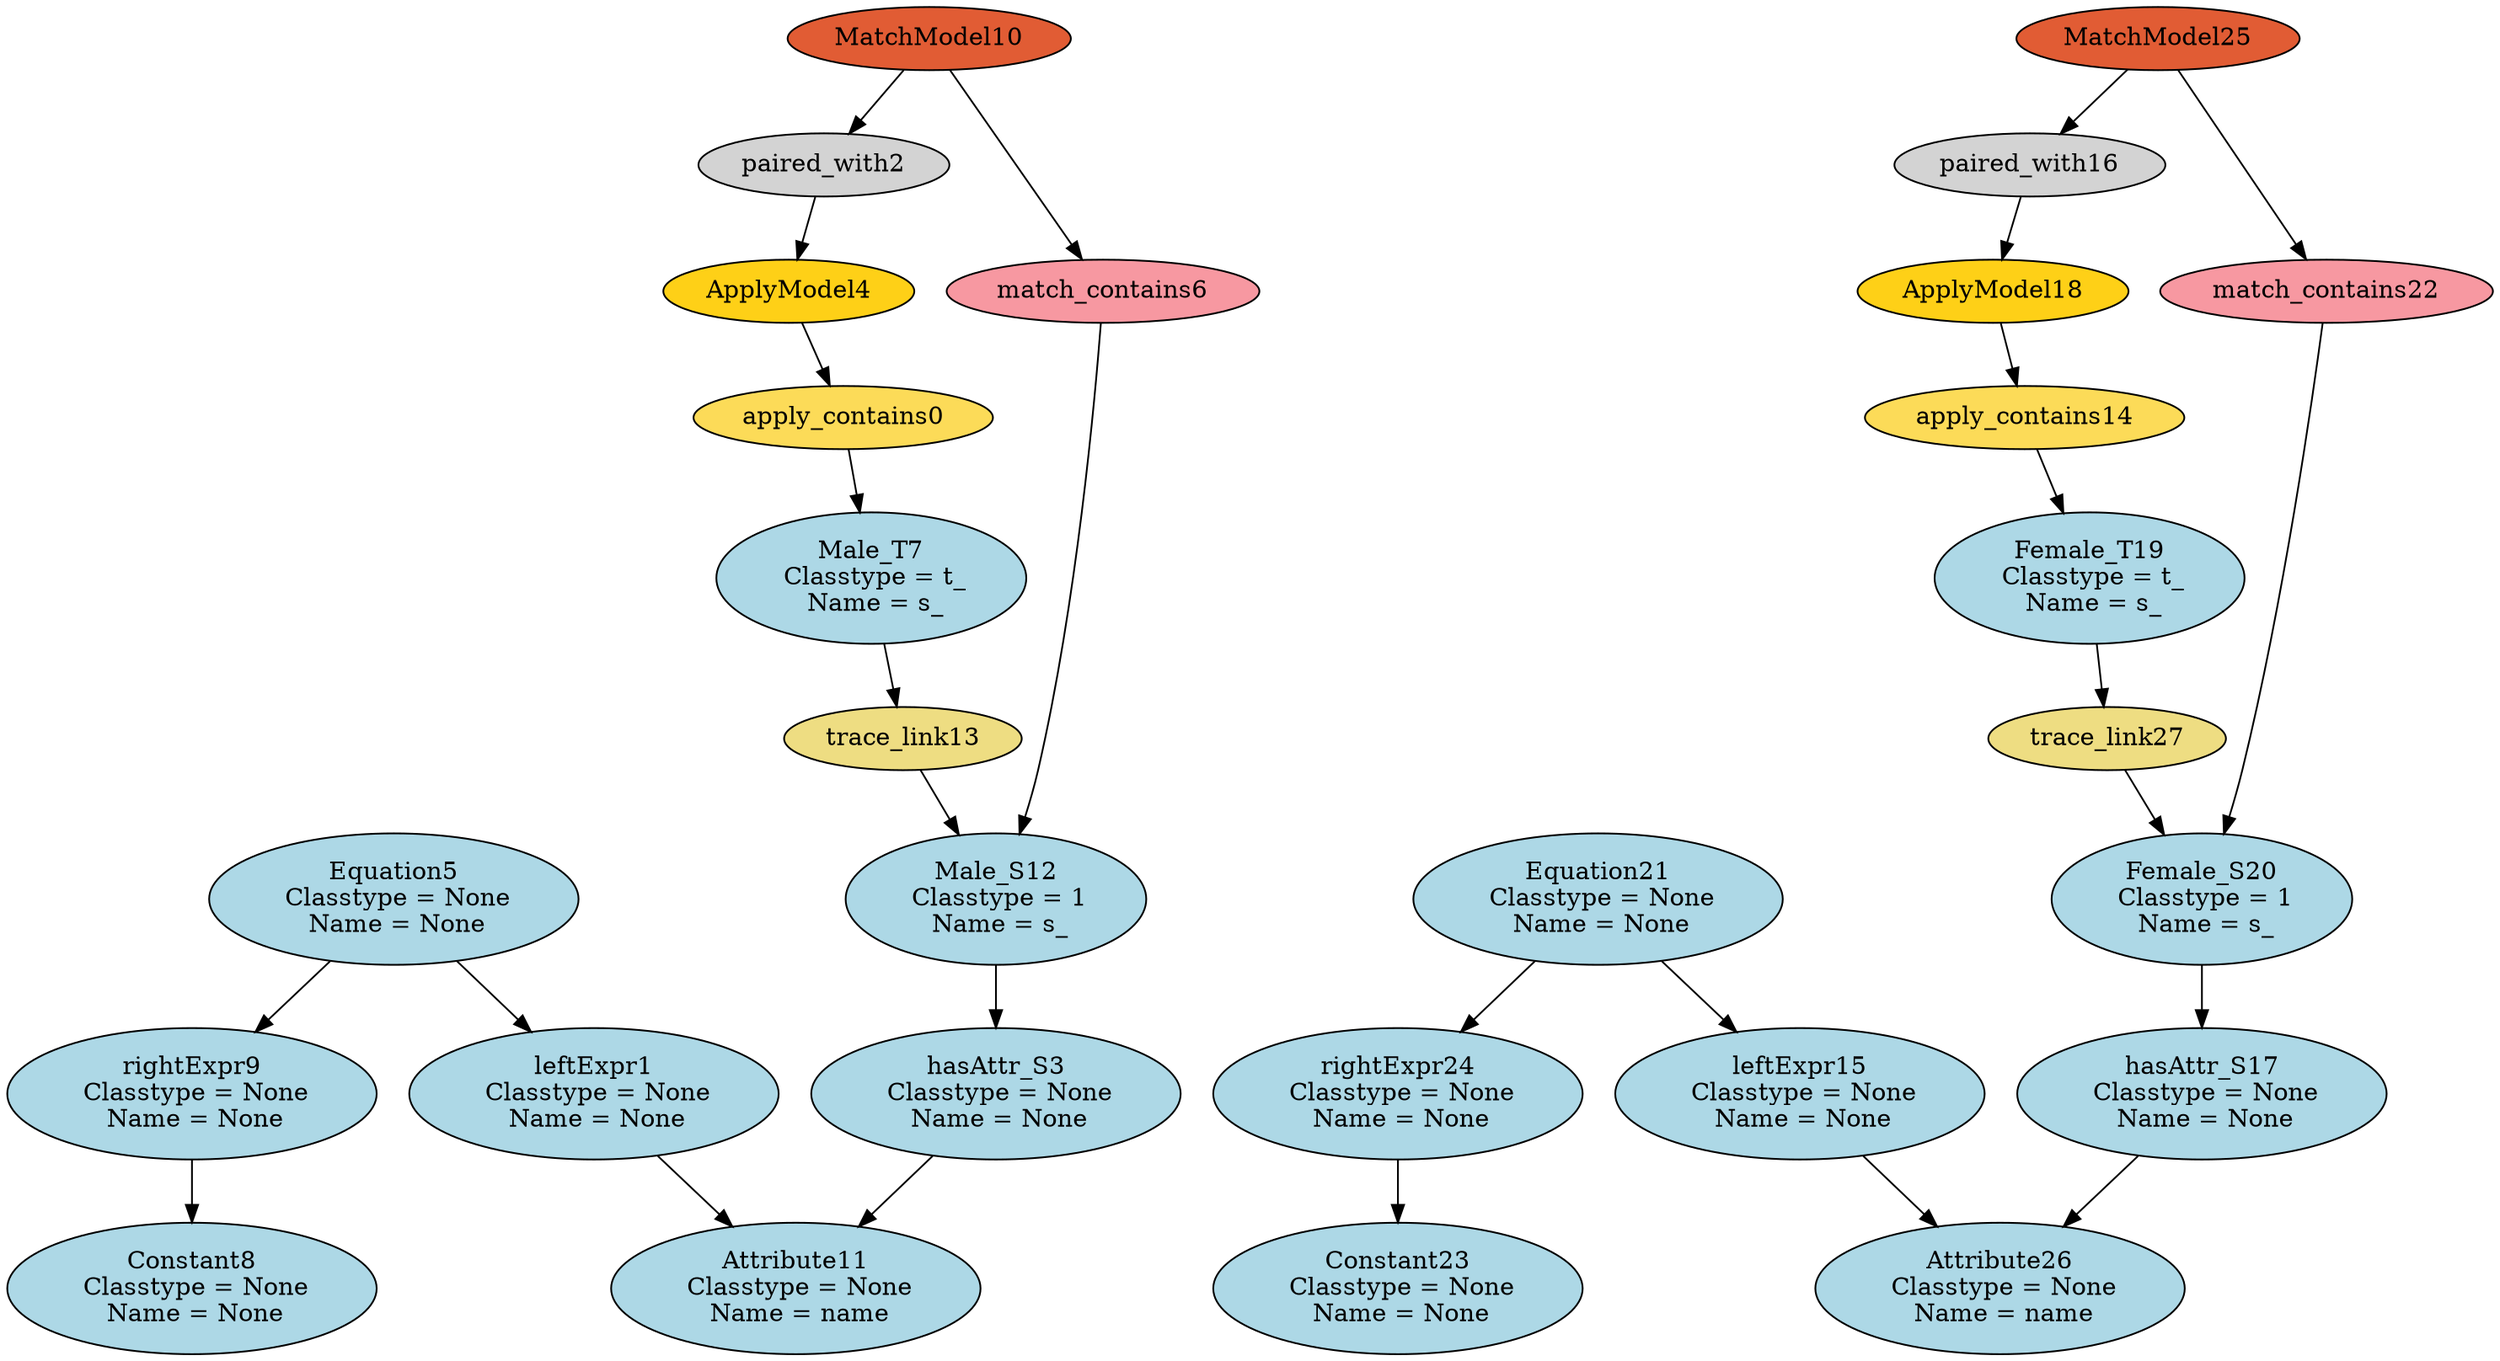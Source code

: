 digraph HEmptyPathCondition_HM2M_HF2F {
apply_contains0 [style=filled, fillcolor="#FCDB58"];
"leftExpr1\n Classtype = None\n Name = None" [style=filled, fillcolor=lightblue];
paired_with2 [style=filled, fillcolor=lightgray];
"hasAttr_S3\n Classtype = None\n Name = None" [style=filled, fillcolor=lightblue];
ApplyModel4 [style=filled, fillcolor="#FED017"];
"Equation5\n Classtype = None\n Name = None" [style=filled, fillcolor=lightblue];
match_contains6 [style=filled, fillcolor="#F798A1"];
"Male_T7\n Classtype = t_\n Name = s_" [style=filled, fillcolor=lightblue];
"Constant8\n Classtype = None\n Name = None" [style=filled, fillcolor=lightblue];
"rightExpr9\n Classtype = None\n Name = None" [style=filled, fillcolor=lightblue];
MatchModel10 [style=filled, fillcolor="#E15C34"];
"Attribute11\n Classtype = None\n Name = name" [style=filled, fillcolor=lightblue];
"Male_S12\n Classtype = 1\n Name = s_" [style=filled, fillcolor=lightblue];
trace_link13 [style=filled, fillcolor=lightgoldenrod];
apply_contains14 [style=filled, fillcolor="#FCDB58"];
"leftExpr15\n Classtype = None\n Name = None" [style=filled, fillcolor=lightblue];
paired_with16 [style=filled, fillcolor=lightgray];
"hasAttr_S17\n Classtype = None\n Name = None" [style=filled, fillcolor=lightblue];
ApplyModel18 [style=filled, fillcolor="#FED017"];
"Female_T19\n Classtype = t_\n Name = s_" [style=filled, fillcolor=lightblue];
"Female_S20\n Classtype = 1\n Name = s_" [style=filled, fillcolor=lightblue];
"Equation21\n Classtype = None\n Name = None" [style=filled, fillcolor=lightblue];
match_contains22 [style=filled, fillcolor="#F798A1"];
"Constant23\n Classtype = None\n Name = None" [style=filled, fillcolor=lightblue];
"rightExpr24\n Classtype = None\n Name = None" [style=filled, fillcolor=lightblue];
MatchModel25 [style=filled, fillcolor="#E15C34"];
"Attribute26\n Classtype = None\n Name = name" [style=filled, fillcolor=lightblue];
trace_link27 [style=filled, fillcolor=lightgoldenrod];
ApplyModel4 -> apply_contains0;
apply_contains0 -> "Male_T7\n Classtype = t_\n Name = s_";
"Equation5\n Classtype = None\n Name = None" -> "leftExpr1\n Classtype = None\n Name = None";
"leftExpr1\n Classtype = None\n Name = None" -> "Attribute11\n Classtype = None\n Name = name";
MatchModel10 -> paired_with2;
paired_with2 -> ApplyModel4;
"Male_S12\n Classtype = 1\n Name = s_" -> "hasAttr_S3\n Classtype = None\n Name = None";
"hasAttr_S3\n Classtype = None\n Name = None" -> "Attribute11\n Classtype = None\n Name = name";
"Equation5\n Classtype = None\n Name = None" -> "rightExpr9\n Classtype = None\n Name = None";
MatchModel10 -> match_contains6;
match_contains6 -> "Male_S12\n Classtype = 1\n Name = s_";
"rightExpr9\n Classtype = None\n Name = None" -> "Constant8\n Classtype = None\n Name = None";
trace_link13 -> "Male_S12\n Classtype = 1\n Name = s_";
"Male_T7\n Classtype = t_\n Name = s_" -> trace_link13;
ApplyModel18 -> apply_contains14;
apply_contains14 -> "Female_T19\n Classtype = t_\n Name = s_";
"Equation21\n Classtype = None\n Name = None" -> "leftExpr15\n Classtype = None\n Name = None";
"leftExpr15\n Classtype = None\n Name = None" -> "Attribute26\n Classtype = None\n Name = name";
MatchModel25 -> paired_with16;
paired_with16 -> ApplyModel18;
"Female_S20\n Classtype = 1\n Name = s_" -> "hasAttr_S17\n Classtype = None\n Name = None";
"hasAttr_S17\n Classtype = None\n Name = None" -> "Attribute26\n Classtype = None\n Name = name";
match_contains22 -> "Female_S20\n Classtype = 1\n Name = s_";
"Equation21\n Classtype = None\n Name = None" -> "rightExpr24\n Classtype = None\n Name = None";
MatchModel25 -> match_contains22;
"rightExpr24\n Classtype = None\n Name = None" -> "Constant23\n Classtype = None\n Name = None";
trace_link27 -> "Female_S20\n Classtype = 1\n Name = s_";
"Female_T19\n Classtype = t_\n Name = s_" -> trace_link27;
}

